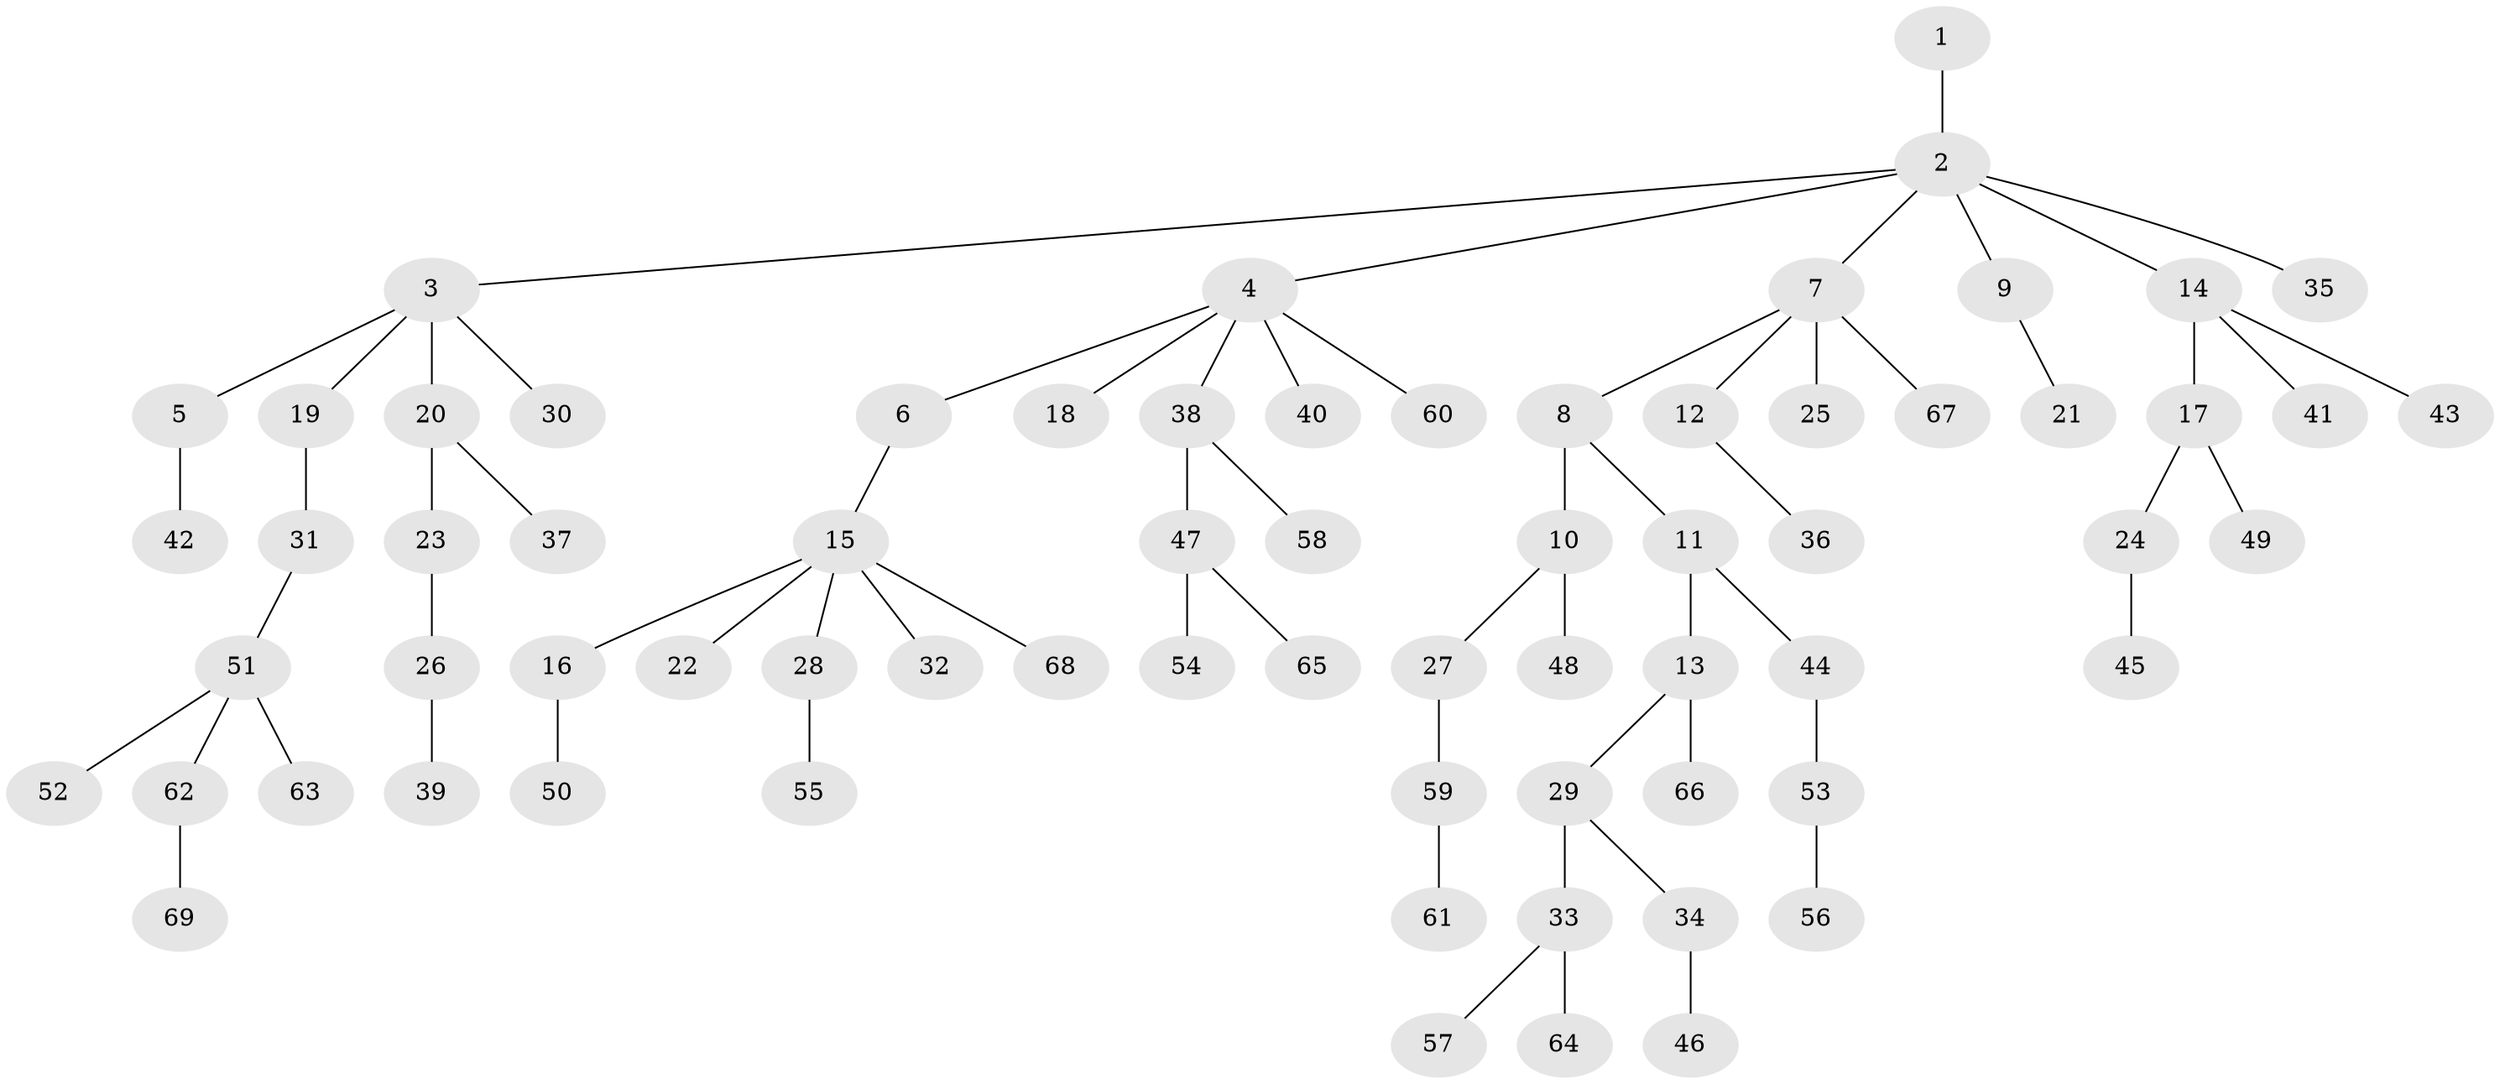 // coarse degree distribution, {1: 0.7058823529411765, 4: 0.058823529411764705, 2: 0.17647058823529413, 5: 0.029411764705882353, 17: 0.029411764705882353}
// Generated by graph-tools (version 1.1) at 2025/57/03/04/25 21:57:03]
// undirected, 69 vertices, 68 edges
graph export_dot {
graph [start="1"]
  node [color=gray90,style=filled];
  1;
  2;
  3;
  4;
  5;
  6;
  7;
  8;
  9;
  10;
  11;
  12;
  13;
  14;
  15;
  16;
  17;
  18;
  19;
  20;
  21;
  22;
  23;
  24;
  25;
  26;
  27;
  28;
  29;
  30;
  31;
  32;
  33;
  34;
  35;
  36;
  37;
  38;
  39;
  40;
  41;
  42;
  43;
  44;
  45;
  46;
  47;
  48;
  49;
  50;
  51;
  52;
  53;
  54;
  55;
  56;
  57;
  58;
  59;
  60;
  61;
  62;
  63;
  64;
  65;
  66;
  67;
  68;
  69;
  1 -- 2;
  2 -- 3;
  2 -- 4;
  2 -- 7;
  2 -- 9;
  2 -- 14;
  2 -- 35;
  3 -- 5;
  3 -- 19;
  3 -- 20;
  3 -- 30;
  4 -- 6;
  4 -- 18;
  4 -- 38;
  4 -- 40;
  4 -- 60;
  5 -- 42;
  6 -- 15;
  7 -- 8;
  7 -- 12;
  7 -- 25;
  7 -- 67;
  8 -- 10;
  8 -- 11;
  9 -- 21;
  10 -- 27;
  10 -- 48;
  11 -- 13;
  11 -- 44;
  12 -- 36;
  13 -- 29;
  13 -- 66;
  14 -- 17;
  14 -- 41;
  14 -- 43;
  15 -- 16;
  15 -- 22;
  15 -- 28;
  15 -- 32;
  15 -- 68;
  16 -- 50;
  17 -- 24;
  17 -- 49;
  19 -- 31;
  20 -- 23;
  20 -- 37;
  23 -- 26;
  24 -- 45;
  26 -- 39;
  27 -- 59;
  28 -- 55;
  29 -- 33;
  29 -- 34;
  31 -- 51;
  33 -- 57;
  33 -- 64;
  34 -- 46;
  38 -- 47;
  38 -- 58;
  44 -- 53;
  47 -- 54;
  47 -- 65;
  51 -- 52;
  51 -- 62;
  51 -- 63;
  53 -- 56;
  59 -- 61;
  62 -- 69;
}
